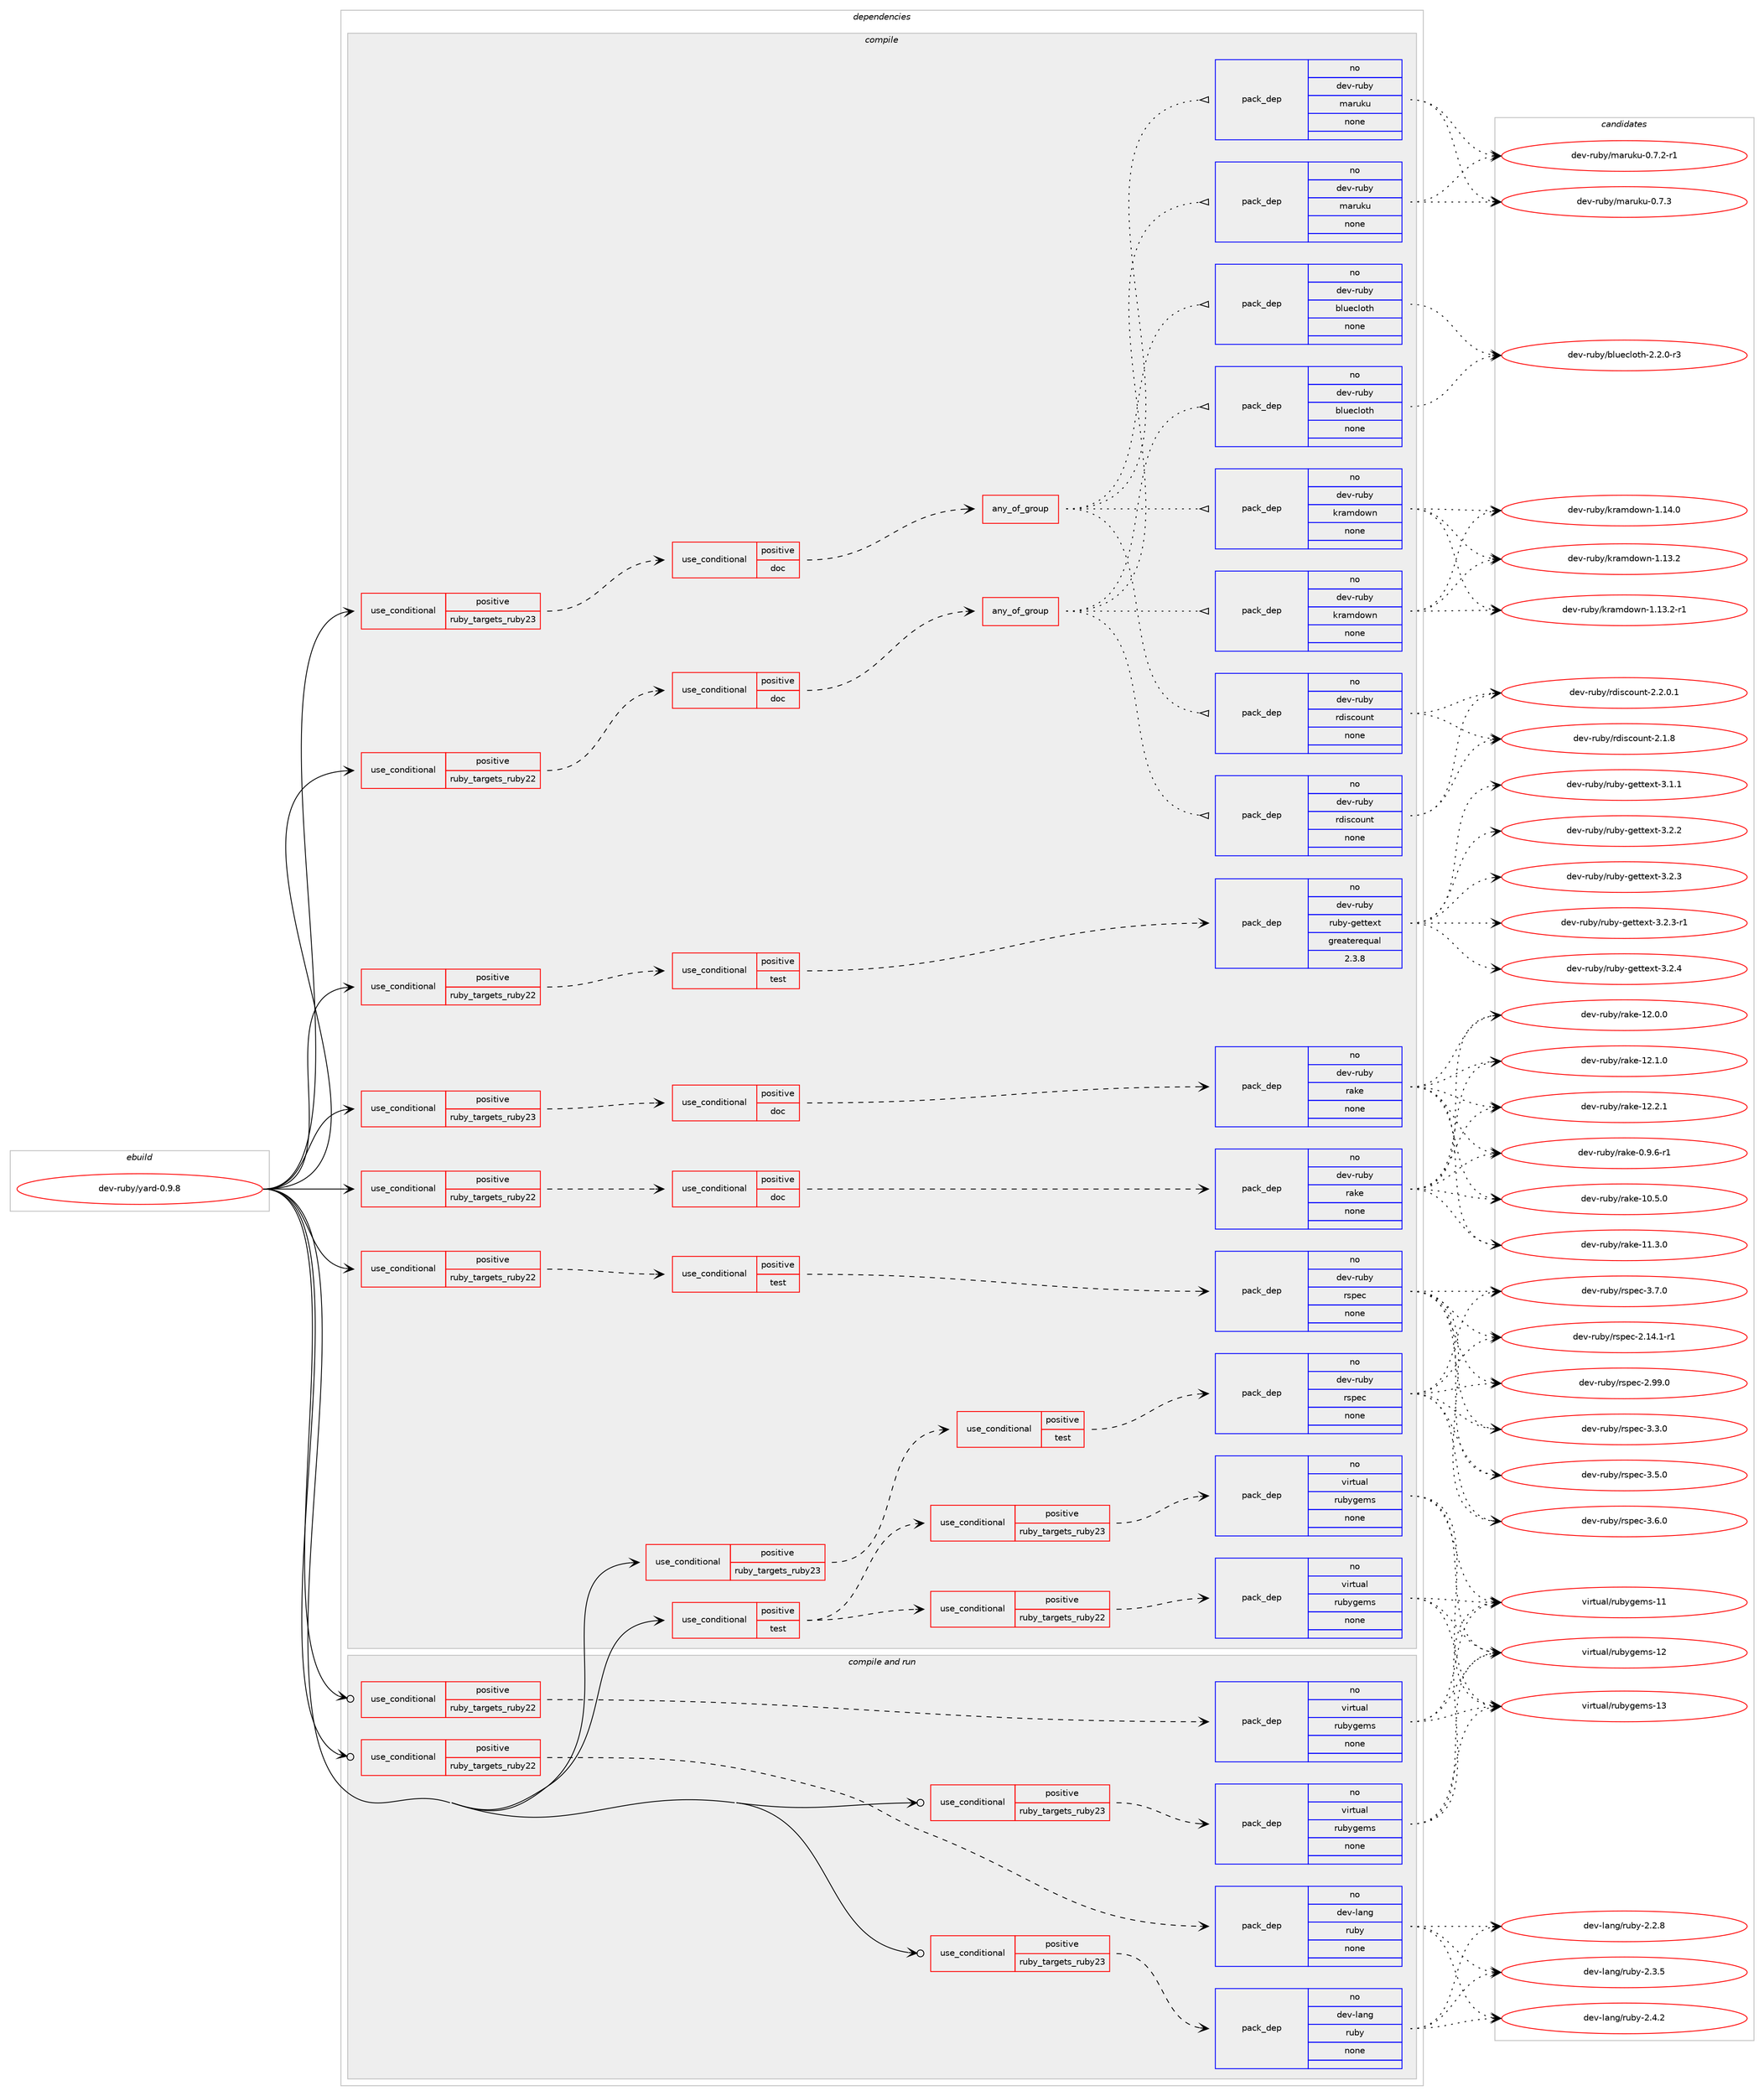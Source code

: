 digraph prolog {

# *************
# Graph options
# *************

newrank=true;
concentrate=true;
compound=true;
graph [rankdir=LR,fontname=Helvetica,fontsize=10,ranksep=1.5];#, ranksep=2.5, nodesep=0.2];
edge  [arrowhead=vee];
node  [fontname=Helvetica,fontsize=10];

# **********
# The ebuild
# **********

subgraph cluster_leftcol {
color=gray;
rank=same;
label=<<i>ebuild</i>>;
id [label="dev-ruby/yard-0.9.8", color=red, width=4, href="../dev-ruby/yard-0.9.8.svg"];
}

# ****************
# The dependencies
# ****************

subgraph cluster_midcol {
color=gray;
label=<<i>dependencies</i>>;
subgraph cluster_compile {
fillcolor="#eeeeee";
style=filled;
label=<<i>compile</i>>;
subgraph cond76922 {
dependency278542 [label=<<TABLE BORDER="0" CELLBORDER="1" CELLSPACING="0" CELLPADDING="4"><TR><TD ROWSPAN="3" CELLPADDING="10">use_conditional</TD></TR><TR><TD>positive</TD></TR><TR><TD>ruby_targets_ruby22</TD></TR></TABLE>>, shape=none, color=red];
subgraph cond76923 {
dependency278543 [label=<<TABLE BORDER="0" CELLBORDER="1" CELLSPACING="0" CELLPADDING="4"><TR><TD ROWSPAN="3" CELLPADDING="10">use_conditional</TD></TR><TR><TD>positive</TD></TR><TR><TD>doc</TD></TR></TABLE>>, shape=none, color=red];
subgraph any4075 {
dependency278544 [label=<<TABLE BORDER="0" CELLBORDER="1" CELLSPACING="0" CELLPADDING="4"><TR><TD CELLPADDING="10">any_of_group</TD></TR></TABLE>>, shape=none, color=red];subgraph pack197499 {
dependency278545 [label=<<TABLE BORDER="0" CELLBORDER="1" CELLSPACING="0" CELLPADDING="4" WIDTH="220"><TR><TD ROWSPAN="6" CELLPADDING="30">pack_dep</TD></TR><TR><TD WIDTH="110">no</TD></TR><TR><TD>dev-ruby</TD></TR><TR><TD>maruku</TD></TR><TR><TD>none</TD></TR><TR><TD></TD></TR></TABLE>>, shape=none, color=blue];
}
dependency278544:e -> dependency278545:w [weight=20,style="dotted",arrowhead="oinv"];
subgraph pack197500 {
dependency278546 [label=<<TABLE BORDER="0" CELLBORDER="1" CELLSPACING="0" CELLPADDING="4" WIDTH="220"><TR><TD ROWSPAN="6" CELLPADDING="30">pack_dep</TD></TR><TR><TD WIDTH="110">no</TD></TR><TR><TD>dev-ruby</TD></TR><TR><TD>rdiscount</TD></TR><TR><TD>none</TD></TR><TR><TD></TD></TR></TABLE>>, shape=none, color=blue];
}
dependency278544:e -> dependency278546:w [weight=20,style="dotted",arrowhead="oinv"];
subgraph pack197501 {
dependency278547 [label=<<TABLE BORDER="0" CELLBORDER="1" CELLSPACING="0" CELLPADDING="4" WIDTH="220"><TR><TD ROWSPAN="6" CELLPADDING="30">pack_dep</TD></TR><TR><TD WIDTH="110">no</TD></TR><TR><TD>dev-ruby</TD></TR><TR><TD>bluecloth</TD></TR><TR><TD>none</TD></TR><TR><TD></TD></TR></TABLE>>, shape=none, color=blue];
}
dependency278544:e -> dependency278547:w [weight=20,style="dotted",arrowhead="oinv"];
subgraph pack197502 {
dependency278548 [label=<<TABLE BORDER="0" CELLBORDER="1" CELLSPACING="0" CELLPADDING="4" WIDTH="220"><TR><TD ROWSPAN="6" CELLPADDING="30">pack_dep</TD></TR><TR><TD WIDTH="110">no</TD></TR><TR><TD>dev-ruby</TD></TR><TR><TD>kramdown</TD></TR><TR><TD>none</TD></TR><TR><TD></TD></TR></TABLE>>, shape=none, color=blue];
}
dependency278544:e -> dependency278548:w [weight=20,style="dotted",arrowhead="oinv"];
}
dependency278543:e -> dependency278544:w [weight=20,style="dashed",arrowhead="vee"];
}
dependency278542:e -> dependency278543:w [weight=20,style="dashed",arrowhead="vee"];
}
id:e -> dependency278542:w [weight=20,style="solid",arrowhead="vee"];
subgraph cond76924 {
dependency278549 [label=<<TABLE BORDER="0" CELLBORDER="1" CELLSPACING="0" CELLPADDING="4"><TR><TD ROWSPAN="3" CELLPADDING="10">use_conditional</TD></TR><TR><TD>positive</TD></TR><TR><TD>ruby_targets_ruby22</TD></TR></TABLE>>, shape=none, color=red];
subgraph cond76925 {
dependency278550 [label=<<TABLE BORDER="0" CELLBORDER="1" CELLSPACING="0" CELLPADDING="4"><TR><TD ROWSPAN="3" CELLPADDING="10">use_conditional</TD></TR><TR><TD>positive</TD></TR><TR><TD>doc</TD></TR></TABLE>>, shape=none, color=red];
subgraph pack197503 {
dependency278551 [label=<<TABLE BORDER="0" CELLBORDER="1" CELLSPACING="0" CELLPADDING="4" WIDTH="220"><TR><TD ROWSPAN="6" CELLPADDING="30">pack_dep</TD></TR><TR><TD WIDTH="110">no</TD></TR><TR><TD>dev-ruby</TD></TR><TR><TD>rake</TD></TR><TR><TD>none</TD></TR><TR><TD></TD></TR></TABLE>>, shape=none, color=blue];
}
dependency278550:e -> dependency278551:w [weight=20,style="dashed",arrowhead="vee"];
}
dependency278549:e -> dependency278550:w [weight=20,style="dashed",arrowhead="vee"];
}
id:e -> dependency278549:w [weight=20,style="solid",arrowhead="vee"];
subgraph cond76926 {
dependency278552 [label=<<TABLE BORDER="0" CELLBORDER="1" CELLSPACING="0" CELLPADDING="4"><TR><TD ROWSPAN="3" CELLPADDING="10">use_conditional</TD></TR><TR><TD>positive</TD></TR><TR><TD>ruby_targets_ruby22</TD></TR></TABLE>>, shape=none, color=red];
subgraph cond76927 {
dependency278553 [label=<<TABLE BORDER="0" CELLBORDER="1" CELLSPACING="0" CELLPADDING="4"><TR><TD ROWSPAN="3" CELLPADDING="10">use_conditional</TD></TR><TR><TD>positive</TD></TR><TR><TD>test</TD></TR></TABLE>>, shape=none, color=red];
subgraph pack197504 {
dependency278554 [label=<<TABLE BORDER="0" CELLBORDER="1" CELLSPACING="0" CELLPADDING="4" WIDTH="220"><TR><TD ROWSPAN="6" CELLPADDING="30">pack_dep</TD></TR><TR><TD WIDTH="110">no</TD></TR><TR><TD>dev-ruby</TD></TR><TR><TD>rspec</TD></TR><TR><TD>none</TD></TR><TR><TD></TD></TR></TABLE>>, shape=none, color=blue];
}
dependency278553:e -> dependency278554:w [weight=20,style="dashed",arrowhead="vee"];
}
dependency278552:e -> dependency278553:w [weight=20,style="dashed",arrowhead="vee"];
}
id:e -> dependency278552:w [weight=20,style="solid",arrowhead="vee"];
subgraph cond76928 {
dependency278555 [label=<<TABLE BORDER="0" CELLBORDER="1" CELLSPACING="0" CELLPADDING="4"><TR><TD ROWSPAN="3" CELLPADDING="10">use_conditional</TD></TR><TR><TD>positive</TD></TR><TR><TD>ruby_targets_ruby22</TD></TR></TABLE>>, shape=none, color=red];
subgraph cond76929 {
dependency278556 [label=<<TABLE BORDER="0" CELLBORDER="1" CELLSPACING="0" CELLPADDING="4"><TR><TD ROWSPAN="3" CELLPADDING="10">use_conditional</TD></TR><TR><TD>positive</TD></TR><TR><TD>test</TD></TR></TABLE>>, shape=none, color=red];
subgraph pack197505 {
dependency278557 [label=<<TABLE BORDER="0" CELLBORDER="1" CELLSPACING="0" CELLPADDING="4" WIDTH="220"><TR><TD ROWSPAN="6" CELLPADDING="30">pack_dep</TD></TR><TR><TD WIDTH="110">no</TD></TR><TR><TD>dev-ruby</TD></TR><TR><TD>ruby-gettext</TD></TR><TR><TD>greaterequal</TD></TR><TR><TD>2.3.8</TD></TR></TABLE>>, shape=none, color=blue];
}
dependency278556:e -> dependency278557:w [weight=20,style="dashed",arrowhead="vee"];
}
dependency278555:e -> dependency278556:w [weight=20,style="dashed",arrowhead="vee"];
}
id:e -> dependency278555:w [weight=20,style="solid",arrowhead="vee"];
subgraph cond76930 {
dependency278558 [label=<<TABLE BORDER="0" CELLBORDER="1" CELLSPACING="0" CELLPADDING="4"><TR><TD ROWSPAN="3" CELLPADDING="10">use_conditional</TD></TR><TR><TD>positive</TD></TR><TR><TD>ruby_targets_ruby23</TD></TR></TABLE>>, shape=none, color=red];
subgraph cond76931 {
dependency278559 [label=<<TABLE BORDER="0" CELLBORDER="1" CELLSPACING="0" CELLPADDING="4"><TR><TD ROWSPAN="3" CELLPADDING="10">use_conditional</TD></TR><TR><TD>positive</TD></TR><TR><TD>doc</TD></TR></TABLE>>, shape=none, color=red];
subgraph any4076 {
dependency278560 [label=<<TABLE BORDER="0" CELLBORDER="1" CELLSPACING="0" CELLPADDING="4"><TR><TD CELLPADDING="10">any_of_group</TD></TR></TABLE>>, shape=none, color=red];subgraph pack197506 {
dependency278561 [label=<<TABLE BORDER="0" CELLBORDER="1" CELLSPACING="0" CELLPADDING="4" WIDTH="220"><TR><TD ROWSPAN="6" CELLPADDING="30">pack_dep</TD></TR><TR><TD WIDTH="110">no</TD></TR><TR><TD>dev-ruby</TD></TR><TR><TD>maruku</TD></TR><TR><TD>none</TD></TR><TR><TD></TD></TR></TABLE>>, shape=none, color=blue];
}
dependency278560:e -> dependency278561:w [weight=20,style="dotted",arrowhead="oinv"];
subgraph pack197507 {
dependency278562 [label=<<TABLE BORDER="0" CELLBORDER="1" CELLSPACING="0" CELLPADDING="4" WIDTH="220"><TR><TD ROWSPAN="6" CELLPADDING="30">pack_dep</TD></TR><TR><TD WIDTH="110">no</TD></TR><TR><TD>dev-ruby</TD></TR><TR><TD>rdiscount</TD></TR><TR><TD>none</TD></TR><TR><TD></TD></TR></TABLE>>, shape=none, color=blue];
}
dependency278560:e -> dependency278562:w [weight=20,style="dotted",arrowhead="oinv"];
subgraph pack197508 {
dependency278563 [label=<<TABLE BORDER="0" CELLBORDER="1" CELLSPACING="0" CELLPADDING="4" WIDTH="220"><TR><TD ROWSPAN="6" CELLPADDING="30">pack_dep</TD></TR><TR><TD WIDTH="110">no</TD></TR><TR><TD>dev-ruby</TD></TR><TR><TD>bluecloth</TD></TR><TR><TD>none</TD></TR><TR><TD></TD></TR></TABLE>>, shape=none, color=blue];
}
dependency278560:e -> dependency278563:w [weight=20,style="dotted",arrowhead="oinv"];
subgraph pack197509 {
dependency278564 [label=<<TABLE BORDER="0" CELLBORDER="1" CELLSPACING="0" CELLPADDING="4" WIDTH="220"><TR><TD ROWSPAN="6" CELLPADDING="30">pack_dep</TD></TR><TR><TD WIDTH="110">no</TD></TR><TR><TD>dev-ruby</TD></TR><TR><TD>kramdown</TD></TR><TR><TD>none</TD></TR><TR><TD></TD></TR></TABLE>>, shape=none, color=blue];
}
dependency278560:e -> dependency278564:w [weight=20,style="dotted",arrowhead="oinv"];
}
dependency278559:e -> dependency278560:w [weight=20,style="dashed",arrowhead="vee"];
}
dependency278558:e -> dependency278559:w [weight=20,style="dashed",arrowhead="vee"];
}
id:e -> dependency278558:w [weight=20,style="solid",arrowhead="vee"];
subgraph cond76932 {
dependency278565 [label=<<TABLE BORDER="0" CELLBORDER="1" CELLSPACING="0" CELLPADDING="4"><TR><TD ROWSPAN="3" CELLPADDING="10">use_conditional</TD></TR><TR><TD>positive</TD></TR><TR><TD>ruby_targets_ruby23</TD></TR></TABLE>>, shape=none, color=red];
subgraph cond76933 {
dependency278566 [label=<<TABLE BORDER="0" CELLBORDER="1" CELLSPACING="0" CELLPADDING="4"><TR><TD ROWSPAN="3" CELLPADDING="10">use_conditional</TD></TR><TR><TD>positive</TD></TR><TR><TD>doc</TD></TR></TABLE>>, shape=none, color=red];
subgraph pack197510 {
dependency278567 [label=<<TABLE BORDER="0" CELLBORDER="1" CELLSPACING="0" CELLPADDING="4" WIDTH="220"><TR><TD ROWSPAN="6" CELLPADDING="30">pack_dep</TD></TR><TR><TD WIDTH="110">no</TD></TR><TR><TD>dev-ruby</TD></TR><TR><TD>rake</TD></TR><TR><TD>none</TD></TR><TR><TD></TD></TR></TABLE>>, shape=none, color=blue];
}
dependency278566:e -> dependency278567:w [weight=20,style="dashed",arrowhead="vee"];
}
dependency278565:e -> dependency278566:w [weight=20,style="dashed",arrowhead="vee"];
}
id:e -> dependency278565:w [weight=20,style="solid",arrowhead="vee"];
subgraph cond76934 {
dependency278568 [label=<<TABLE BORDER="0" CELLBORDER="1" CELLSPACING="0" CELLPADDING="4"><TR><TD ROWSPAN="3" CELLPADDING="10">use_conditional</TD></TR><TR><TD>positive</TD></TR><TR><TD>ruby_targets_ruby23</TD></TR></TABLE>>, shape=none, color=red];
subgraph cond76935 {
dependency278569 [label=<<TABLE BORDER="0" CELLBORDER="1" CELLSPACING="0" CELLPADDING="4"><TR><TD ROWSPAN="3" CELLPADDING="10">use_conditional</TD></TR><TR><TD>positive</TD></TR><TR><TD>test</TD></TR></TABLE>>, shape=none, color=red];
subgraph pack197511 {
dependency278570 [label=<<TABLE BORDER="0" CELLBORDER="1" CELLSPACING="0" CELLPADDING="4" WIDTH="220"><TR><TD ROWSPAN="6" CELLPADDING="30">pack_dep</TD></TR><TR><TD WIDTH="110">no</TD></TR><TR><TD>dev-ruby</TD></TR><TR><TD>rspec</TD></TR><TR><TD>none</TD></TR><TR><TD></TD></TR></TABLE>>, shape=none, color=blue];
}
dependency278569:e -> dependency278570:w [weight=20,style="dashed",arrowhead="vee"];
}
dependency278568:e -> dependency278569:w [weight=20,style="dashed",arrowhead="vee"];
}
id:e -> dependency278568:w [weight=20,style="solid",arrowhead="vee"];
subgraph cond76936 {
dependency278571 [label=<<TABLE BORDER="0" CELLBORDER="1" CELLSPACING="0" CELLPADDING="4"><TR><TD ROWSPAN="3" CELLPADDING="10">use_conditional</TD></TR><TR><TD>positive</TD></TR><TR><TD>test</TD></TR></TABLE>>, shape=none, color=red];
subgraph cond76937 {
dependency278572 [label=<<TABLE BORDER="0" CELLBORDER="1" CELLSPACING="0" CELLPADDING="4"><TR><TD ROWSPAN="3" CELLPADDING="10">use_conditional</TD></TR><TR><TD>positive</TD></TR><TR><TD>ruby_targets_ruby22</TD></TR></TABLE>>, shape=none, color=red];
subgraph pack197512 {
dependency278573 [label=<<TABLE BORDER="0" CELLBORDER="1" CELLSPACING="0" CELLPADDING="4" WIDTH="220"><TR><TD ROWSPAN="6" CELLPADDING="30">pack_dep</TD></TR><TR><TD WIDTH="110">no</TD></TR><TR><TD>virtual</TD></TR><TR><TD>rubygems</TD></TR><TR><TD>none</TD></TR><TR><TD></TD></TR></TABLE>>, shape=none, color=blue];
}
dependency278572:e -> dependency278573:w [weight=20,style="dashed",arrowhead="vee"];
}
dependency278571:e -> dependency278572:w [weight=20,style="dashed",arrowhead="vee"];
subgraph cond76938 {
dependency278574 [label=<<TABLE BORDER="0" CELLBORDER="1" CELLSPACING="0" CELLPADDING="4"><TR><TD ROWSPAN="3" CELLPADDING="10">use_conditional</TD></TR><TR><TD>positive</TD></TR><TR><TD>ruby_targets_ruby23</TD></TR></TABLE>>, shape=none, color=red];
subgraph pack197513 {
dependency278575 [label=<<TABLE BORDER="0" CELLBORDER="1" CELLSPACING="0" CELLPADDING="4" WIDTH="220"><TR><TD ROWSPAN="6" CELLPADDING="30">pack_dep</TD></TR><TR><TD WIDTH="110">no</TD></TR><TR><TD>virtual</TD></TR><TR><TD>rubygems</TD></TR><TR><TD>none</TD></TR><TR><TD></TD></TR></TABLE>>, shape=none, color=blue];
}
dependency278574:e -> dependency278575:w [weight=20,style="dashed",arrowhead="vee"];
}
dependency278571:e -> dependency278574:w [weight=20,style="dashed",arrowhead="vee"];
}
id:e -> dependency278571:w [weight=20,style="solid",arrowhead="vee"];
}
subgraph cluster_compileandrun {
fillcolor="#eeeeee";
style=filled;
label=<<i>compile and run</i>>;
subgraph cond76939 {
dependency278576 [label=<<TABLE BORDER="0" CELLBORDER="1" CELLSPACING="0" CELLPADDING="4"><TR><TD ROWSPAN="3" CELLPADDING="10">use_conditional</TD></TR><TR><TD>positive</TD></TR><TR><TD>ruby_targets_ruby22</TD></TR></TABLE>>, shape=none, color=red];
subgraph pack197514 {
dependency278577 [label=<<TABLE BORDER="0" CELLBORDER="1" CELLSPACING="0" CELLPADDING="4" WIDTH="220"><TR><TD ROWSPAN="6" CELLPADDING="30">pack_dep</TD></TR><TR><TD WIDTH="110">no</TD></TR><TR><TD>dev-lang</TD></TR><TR><TD>ruby</TD></TR><TR><TD>none</TD></TR><TR><TD></TD></TR></TABLE>>, shape=none, color=blue];
}
dependency278576:e -> dependency278577:w [weight=20,style="dashed",arrowhead="vee"];
}
id:e -> dependency278576:w [weight=20,style="solid",arrowhead="odotvee"];
subgraph cond76940 {
dependency278578 [label=<<TABLE BORDER="0" CELLBORDER="1" CELLSPACING="0" CELLPADDING="4"><TR><TD ROWSPAN="3" CELLPADDING="10">use_conditional</TD></TR><TR><TD>positive</TD></TR><TR><TD>ruby_targets_ruby22</TD></TR></TABLE>>, shape=none, color=red];
subgraph pack197515 {
dependency278579 [label=<<TABLE BORDER="0" CELLBORDER="1" CELLSPACING="0" CELLPADDING="4" WIDTH="220"><TR><TD ROWSPAN="6" CELLPADDING="30">pack_dep</TD></TR><TR><TD WIDTH="110">no</TD></TR><TR><TD>virtual</TD></TR><TR><TD>rubygems</TD></TR><TR><TD>none</TD></TR><TR><TD></TD></TR></TABLE>>, shape=none, color=blue];
}
dependency278578:e -> dependency278579:w [weight=20,style="dashed",arrowhead="vee"];
}
id:e -> dependency278578:w [weight=20,style="solid",arrowhead="odotvee"];
subgraph cond76941 {
dependency278580 [label=<<TABLE BORDER="0" CELLBORDER="1" CELLSPACING="0" CELLPADDING="4"><TR><TD ROWSPAN="3" CELLPADDING="10">use_conditional</TD></TR><TR><TD>positive</TD></TR><TR><TD>ruby_targets_ruby23</TD></TR></TABLE>>, shape=none, color=red];
subgraph pack197516 {
dependency278581 [label=<<TABLE BORDER="0" CELLBORDER="1" CELLSPACING="0" CELLPADDING="4" WIDTH="220"><TR><TD ROWSPAN="6" CELLPADDING="30">pack_dep</TD></TR><TR><TD WIDTH="110">no</TD></TR><TR><TD>dev-lang</TD></TR><TR><TD>ruby</TD></TR><TR><TD>none</TD></TR><TR><TD></TD></TR></TABLE>>, shape=none, color=blue];
}
dependency278580:e -> dependency278581:w [weight=20,style="dashed",arrowhead="vee"];
}
id:e -> dependency278580:w [weight=20,style="solid",arrowhead="odotvee"];
subgraph cond76942 {
dependency278582 [label=<<TABLE BORDER="0" CELLBORDER="1" CELLSPACING="0" CELLPADDING="4"><TR><TD ROWSPAN="3" CELLPADDING="10">use_conditional</TD></TR><TR><TD>positive</TD></TR><TR><TD>ruby_targets_ruby23</TD></TR></TABLE>>, shape=none, color=red];
subgraph pack197517 {
dependency278583 [label=<<TABLE BORDER="0" CELLBORDER="1" CELLSPACING="0" CELLPADDING="4" WIDTH="220"><TR><TD ROWSPAN="6" CELLPADDING="30">pack_dep</TD></TR><TR><TD WIDTH="110">no</TD></TR><TR><TD>virtual</TD></TR><TR><TD>rubygems</TD></TR><TR><TD>none</TD></TR><TR><TD></TD></TR></TABLE>>, shape=none, color=blue];
}
dependency278582:e -> dependency278583:w [weight=20,style="dashed",arrowhead="vee"];
}
id:e -> dependency278582:w [weight=20,style="solid",arrowhead="odotvee"];
}
subgraph cluster_run {
fillcolor="#eeeeee";
style=filled;
label=<<i>run</i>>;
}
}

# **************
# The candidates
# **************

subgraph cluster_choices {
rank=same;
color=gray;
label=<<i>candidates</i>>;

subgraph choice197499 {
color=black;
nodesep=1;
choice100101118451141179812147109971141171071174548465546504511449 [label="dev-ruby/maruku-0.7.2-r1", color=red, width=4,href="../dev-ruby/maruku-0.7.2-r1.svg"];
choice10010111845114117981214710997114117107117454846554651 [label="dev-ruby/maruku-0.7.3", color=red, width=4,href="../dev-ruby/maruku-0.7.3.svg"];
dependency278545:e -> choice100101118451141179812147109971141171071174548465546504511449:w [style=dotted,weight="100"];
dependency278545:e -> choice10010111845114117981214710997114117107117454846554651:w [style=dotted,weight="100"];
}
subgraph choice197500 {
color=black;
nodesep=1;
choice10010111845114117981214711410010511599111117110116455046494656 [label="dev-ruby/rdiscount-2.1.8", color=red, width=4,href="../dev-ruby/rdiscount-2.1.8.svg"];
choice100101118451141179812147114100105115991111171101164550465046484649 [label="dev-ruby/rdiscount-2.2.0.1", color=red, width=4,href="../dev-ruby/rdiscount-2.2.0.1.svg"];
dependency278546:e -> choice10010111845114117981214711410010511599111117110116455046494656:w [style=dotted,weight="100"];
dependency278546:e -> choice100101118451141179812147114100105115991111171101164550465046484649:w [style=dotted,weight="100"];
}
subgraph choice197501 {
color=black;
nodesep=1;
choice10010111845114117981214798108117101991081111161044550465046484511451 [label="dev-ruby/bluecloth-2.2.0-r3", color=red, width=4,href="../dev-ruby/bluecloth-2.2.0-r3.svg"];
dependency278547:e -> choice10010111845114117981214798108117101991081111161044550465046484511451:w [style=dotted,weight="100"];
}
subgraph choice197502 {
color=black;
nodesep=1;
choice1001011184511411798121471071149710910011111911045494649514650 [label="dev-ruby/kramdown-1.13.2", color=red, width=4,href="../dev-ruby/kramdown-1.13.2.svg"];
choice10010111845114117981214710711497109100111119110454946495146504511449 [label="dev-ruby/kramdown-1.13.2-r1", color=red, width=4,href="../dev-ruby/kramdown-1.13.2-r1.svg"];
choice1001011184511411798121471071149710910011111911045494649524648 [label="dev-ruby/kramdown-1.14.0", color=red, width=4,href="../dev-ruby/kramdown-1.14.0.svg"];
dependency278548:e -> choice1001011184511411798121471071149710910011111911045494649514650:w [style=dotted,weight="100"];
dependency278548:e -> choice10010111845114117981214710711497109100111119110454946495146504511449:w [style=dotted,weight="100"];
dependency278548:e -> choice1001011184511411798121471071149710910011111911045494649524648:w [style=dotted,weight="100"];
}
subgraph choice197503 {
color=black;
nodesep=1;
choice100101118451141179812147114971071014548465746544511449 [label="dev-ruby/rake-0.9.6-r1", color=red, width=4,href="../dev-ruby/rake-0.9.6-r1.svg"];
choice1001011184511411798121471149710710145494846534648 [label="dev-ruby/rake-10.5.0", color=red, width=4,href="../dev-ruby/rake-10.5.0.svg"];
choice1001011184511411798121471149710710145494946514648 [label="dev-ruby/rake-11.3.0", color=red, width=4,href="../dev-ruby/rake-11.3.0.svg"];
choice1001011184511411798121471149710710145495046484648 [label="dev-ruby/rake-12.0.0", color=red, width=4,href="../dev-ruby/rake-12.0.0.svg"];
choice1001011184511411798121471149710710145495046494648 [label="dev-ruby/rake-12.1.0", color=red, width=4,href="../dev-ruby/rake-12.1.0.svg"];
choice1001011184511411798121471149710710145495046504649 [label="dev-ruby/rake-12.2.1", color=red, width=4,href="../dev-ruby/rake-12.2.1.svg"];
dependency278551:e -> choice100101118451141179812147114971071014548465746544511449:w [style=dotted,weight="100"];
dependency278551:e -> choice1001011184511411798121471149710710145494846534648:w [style=dotted,weight="100"];
dependency278551:e -> choice1001011184511411798121471149710710145494946514648:w [style=dotted,weight="100"];
dependency278551:e -> choice1001011184511411798121471149710710145495046484648:w [style=dotted,weight="100"];
dependency278551:e -> choice1001011184511411798121471149710710145495046494648:w [style=dotted,weight="100"];
dependency278551:e -> choice1001011184511411798121471149710710145495046504649:w [style=dotted,weight="100"];
}
subgraph choice197504 {
color=black;
nodesep=1;
choice10010111845114117981214711411511210199455046495246494511449 [label="dev-ruby/rspec-2.14.1-r1", color=red, width=4,href="../dev-ruby/rspec-2.14.1-r1.svg"];
choice1001011184511411798121471141151121019945504657574648 [label="dev-ruby/rspec-2.99.0", color=red, width=4,href="../dev-ruby/rspec-2.99.0.svg"];
choice10010111845114117981214711411511210199455146514648 [label="dev-ruby/rspec-3.3.0", color=red, width=4,href="../dev-ruby/rspec-3.3.0.svg"];
choice10010111845114117981214711411511210199455146534648 [label="dev-ruby/rspec-3.5.0", color=red, width=4,href="../dev-ruby/rspec-3.5.0.svg"];
choice10010111845114117981214711411511210199455146544648 [label="dev-ruby/rspec-3.6.0", color=red, width=4,href="../dev-ruby/rspec-3.6.0.svg"];
choice10010111845114117981214711411511210199455146554648 [label="dev-ruby/rspec-3.7.0", color=red, width=4,href="../dev-ruby/rspec-3.7.0.svg"];
dependency278554:e -> choice10010111845114117981214711411511210199455046495246494511449:w [style=dotted,weight="100"];
dependency278554:e -> choice1001011184511411798121471141151121019945504657574648:w [style=dotted,weight="100"];
dependency278554:e -> choice10010111845114117981214711411511210199455146514648:w [style=dotted,weight="100"];
dependency278554:e -> choice10010111845114117981214711411511210199455146534648:w [style=dotted,weight="100"];
dependency278554:e -> choice10010111845114117981214711411511210199455146544648:w [style=dotted,weight="100"];
dependency278554:e -> choice10010111845114117981214711411511210199455146554648:w [style=dotted,weight="100"];
}
subgraph choice197505 {
color=black;
nodesep=1;
choice1001011184511411798121471141179812145103101116116101120116455146494649 [label="dev-ruby/ruby-gettext-3.1.1", color=red, width=4,href="../dev-ruby/ruby-gettext-3.1.1.svg"];
choice1001011184511411798121471141179812145103101116116101120116455146504650 [label="dev-ruby/ruby-gettext-3.2.2", color=red, width=4,href="../dev-ruby/ruby-gettext-3.2.2.svg"];
choice1001011184511411798121471141179812145103101116116101120116455146504651 [label="dev-ruby/ruby-gettext-3.2.3", color=red, width=4,href="../dev-ruby/ruby-gettext-3.2.3.svg"];
choice10010111845114117981214711411798121451031011161161011201164551465046514511449 [label="dev-ruby/ruby-gettext-3.2.3-r1", color=red, width=4,href="../dev-ruby/ruby-gettext-3.2.3-r1.svg"];
choice1001011184511411798121471141179812145103101116116101120116455146504652 [label="dev-ruby/ruby-gettext-3.2.4", color=red, width=4,href="../dev-ruby/ruby-gettext-3.2.4.svg"];
dependency278557:e -> choice1001011184511411798121471141179812145103101116116101120116455146494649:w [style=dotted,weight="100"];
dependency278557:e -> choice1001011184511411798121471141179812145103101116116101120116455146504650:w [style=dotted,weight="100"];
dependency278557:e -> choice1001011184511411798121471141179812145103101116116101120116455146504651:w [style=dotted,weight="100"];
dependency278557:e -> choice10010111845114117981214711411798121451031011161161011201164551465046514511449:w [style=dotted,weight="100"];
dependency278557:e -> choice1001011184511411798121471141179812145103101116116101120116455146504652:w [style=dotted,weight="100"];
}
subgraph choice197506 {
color=black;
nodesep=1;
choice100101118451141179812147109971141171071174548465546504511449 [label="dev-ruby/maruku-0.7.2-r1", color=red, width=4,href="../dev-ruby/maruku-0.7.2-r1.svg"];
choice10010111845114117981214710997114117107117454846554651 [label="dev-ruby/maruku-0.7.3", color=red, width=4,href="../dev-ruby/maruku-0.7.3.svg"];
dependency278561:e -> choice100101118451141179812147109971141171071174548465546504511449:w [style=dotted,weight="100"];
dependency278561:e -> choice10010111845114117981214710997114117107117454846554651:w [style=dotted,weight="100"];
}
subgraph choice197507 {
color=black;
nodesep=1;
choice10010111845114117981214711410010511599111117110116455046494656 [label="dev-ruby/rdiscount-2.1.8", color=red, width=4,href="../dev-ruby/rdiscount-2.1.8.svg"];
choice100101118451141179812147114100105115991111171101164550465046484649 [label="dev-ruby/rdiscount-2.2.0.1", color=red, width=4,href="../dev-ruby/rdiscount-2.2.0.1.svg"];
dependency278562:e -> choice10010111845114117981214711410010511599111117110116455046494656:w [style=dotted,weight="100"];
dependency278562:e -> choice100101118451141179812147114100105115991111171101164550465046484649:w [style=dotted,weight="100"];
}
subgraph choice197508 {
color=black;
nodesep=1;
choice10010111845114117981214798108117101991081111161044550465046484511451 [label="dev-ruby/bluecloth-2.2.0-r3", color=red, width=4,href="../dev-ruby/bluecloth-2.2.0-r3.svg"];
dependency278563:e -> choice10010111845114117981214798108117101991081111161044550465046484511451:w [style=dotted,weight="100"];
}
subgraph choice197509 {
color=black;
nodesep=1;
choice1001011184511411798121471071149710910011111911045494649514650 [label="dev-ruby/kramdown-1.13.2", color=red, width=4,href="../dev-ruby/kramdown-1.13.2.svg"];
choice10010111845114117981214710711497109100111119110454946495146504511449 [label="dev-ruby/kramdown-1.13.2-r1", color=red, width=4,href="../dev-ruby/kramdown-1.13.2-r1.svg"];
choice1001011184511411798121471071149710910011111911045494649524648 [label="dev-ruby/kramdown-1.14.0", color=red, width=4,href="../dev-ruby/kramdown-1.14.0.svg"];
dependency278564:e -> choice1001011184511411798121471071149710910011111911045494649514650:w [style=dotted,weight="100"];
dependency278564:e -> choice10010111845114117981214710711497109100111119110454946495146504511449:w [style=dotted,weight="100"];
dependency278564:e -> choice1001011184511411798121471071149710910011111911045494649524648:w [style=dotted,weight="100"];
}
subgraph choice197510 {
color=black;
nodesep=1;
choice100101118451141179812147114971071014548465746544511449 [label="dev-ruby/rake-0.9.6-r1", color=red, width=4,href="../dev-ruby/rake-0.9.6-r1.svg"];
choice1001011184511411798121471149710710145494846534648 [label="dev-ruby/rake-10.5.0", color=red, width=4,href="../dev-ruby/rake-10.5.0.svg"];
choice1001011184511411798121471149710710145494946514648 [label="dev-ruby/rake-11.3.0", color=red, width=4,href="../dev-ruby/rake-11.3.0.svg"];
choice1001011184511411798121471149710710145495046484648 [label="dev-ruby/rake-12.0.0", color=red, width=4,href="../dev-ruby/rake-12.0.0.svg"];
choice1001011184511411798121471149710710145495046494648 [label="dev-ruby/rake-12.1.0", color=red, width=4,href="../dev-ruby/rake-12.1.0.svg"];
choice1001011184511411798121471149710710145495046504649 [label="dev-ruby/rake-12.2.1", color=red, width=4,href="../dev-ruby/rake-12.2.1.svg"];
dependency278567:e -> choice100101118451141179812147114971071014548465746544511449:w [style=dotted,weight="100"];
dependency278567:e -> choice1001011184511411798121471149710710145494846534648:w [style=dotted,weight="100"];
dependency278567:e -> choice1001011184511411798121471149710710145494946514648:w [style=dotted,weight="100"];
dependency278567:e -> choice1001011184511411798121471149710710145495046484648:w [style=dotted,weight="100"];
dependency278567:e -> choice1001011184511411798121471149710710145495046494648:w [style=dotted,weight="100"];
dependency278567:e -> choice1001011184511411798121471149710710145495046504649:w [style=dotted,weight="100"];
}
subgraph choice197511 {
color=black;
nodesep=1;
choice10010111845114117981214711411511210199455046495246494511449 [label="dev-ruby/rspec-2.14.1-r1", color=red, width=4,href="../dev-ruby/rspec-2.14.1-r1.svg"];
choice1001011184511411798121471141151121019945504657574648 [label="dev-ruby/rspec-2.99.0", color=red, width=4,href="../dev-ruby/rspec-2.99.0.svg"];
choice10010111845114117981214711411511210199455146514648 [label="dev-ruby/rspec-3.3.0", color=red, width=4,href="../dev-ruby/rspec-3.3.0.svg"];
choice10010111845114117981214711411511210199455146534648 [label="dev-ruby/rspec-3.5.0", color=red, width=4,href="../dev-ruby/rspec-3.5.0.svg"];
choice10010111845114117981214711411511210199455146544648 [label="dev-ruby/rspec-3.6.0", color=red, width=4,href="../dev-ruby/rspec-3.6.0.svg"];
choice10010111845114117981214711411511210199455146554648 [label="dev-ruby/rspec-3.7.0", color=red, width=4,href="../dev-ruby/rspec-3.7.0.svg"];
dependency278570:e -> choice10010111845114117981214711411511210199455046495246494511449:w [style=dotted,weight="100"];
dependency278570:e -> choice1001011184511411798121471141151121019945504657574648:w [style=dotted,weight="100"];
dependency278570:e -> choice10010111845114117981214711411511210199455146514648:w [style=dotted,weight="100"];
dependency278570:e -> choice10010111845114117981214711411511210199455146534648:w [style=dotted,weight="100"];
dependency278570:e -> choice10010111845114117981214711411511210199455146544648:w [style=dotted,weight="100"];
dependency278570:e -> choice10010111845114117981214711411511210199455146554648:w [style=dotted,weight="100"];
}
subgraph choice197512 {
color=black;
nodesep=1;
choice118105114116117971084711411798121103101109115454949 [label="virtual/rubygems-11", color=red, width=4,href="../virtual/rubygems-11.svg"];
choice118105114116117971084711411798121103101109115454950 [label="virtual/rubygems-12", color=red, width=4,href="../virtual/rubygems-12.svg"];
choice118105114116117971084711411798121103101109115454951 [label="virtual/rubygems-13", color=red, width=4,href="../virtual/rubygems-13.svg"];
dependency278573:e -> choice118105114116117971084711411798121103101109115454949:w [style=dotted,weight="100"];
dependency278573:e -> choice118105114116117971084711411798121103101109115454950:w [style=dotted,weight="100"];
dependency278573:e -> choice118105114116117971084711411798121103101109115454951:w [style=dotted,weight="100"];
}
subgraph choice197513 {
color=black;
nodesep=1;
choice118105114116117971084711411798121103101109115454949 [label="virtual/rubygems-11", color=red, width=4,href="../virtual/rubygems-11.svg"];
choice118105114116117971084711411798121103101109115454950 [label="virtual/rubygems-12", color=red, width=4,href="../virtual/rubygems-12.svg"];
choice118105114116117971084711411798121103101109115454951 [label="virtual/rubygems-13", color=red, width=4,href="../virtual/rubygems-13.svg"];
dependency278575:e -> choice118105114116117971084711411798121103101109115454949:w [style=dotted,weight="100"];
dependency278575:e -> choice118105114116117971084711411798121103101109115454950:w [style=dotted,weight="100"];
dependency278575:e -> choice118105114116117971084711411798121103101109115454951:w [style=dotted,weight="100"];
}
subgraph choice197514 {
color=black;
nodesep=1;
choice10010111845108971101034711411798121455046504656 [label="dev-lang/ruby-2.2.8", color=red, width=4,href="../dev-lang/ruby-2.2.8.svg"];
choice10010111845108971101034711411798121455046514653 [label="dev-lang/ruby-2.3.5", color=red, width=4,href="../dev-lang/ruby-2.3.5.svg"];
choice10010111845108971101034711411798121455046524650 [label="dev-lang/ruby-2.4.2", color=red, width=4,href="../dev-lang/ruby-2.4.2.svg"];
dependency278577:e -> choice10010111845108971101034711411798121455046504656:w [style=dotted,weight="100"];
dependency278577:e -> choice10010111845108971101034711411798121455046514653:w [style=dotted,weight="100"];
dependency278577:e -> choice10010111845108971101034711411798121455046524650:w [style=dotted,weight="100"];
}
subgraph choice197515 {
color=black;
nodesep=1;
choice118105114116117971084711411798121103101109115454949 [label="virtual/rubygems-11", color=red, width=4,href="../virtual/rubygems-11.svg"];
choice118105114116117971084711411798121103101109115454950 [label="virtual/rubygems-12", color=red, width=4,href="../virtual/rubygems-12.svg"];
choice118105114116117971084711411798121103101109115454951 [label="virtual/rubygems-13", color=red, width=4,href="../virtual/rubygems-13.svg"];
dependency278579:e -> choice118105114116117971084711411798121103101109115454949:w [style=dotted,weight="100"];
dependency278579:e -> choice118105114116117971084711411798121103101109115454950:w [style=dotted,weight="100"];
dependency278579:e -> choice118105114116117971084711411798121103101109115454951:w [style=dotted,weight="100"];
}
subgraph choice197516 {
color=black;
nodesep=1;
choice10010111845108971101034711411798121455046504656 [label="dev-lang/ruby-2.2.8", color=red, width=4,href="../dev-lang/ruby-2.2.8.svg"];
choice10010111845108971101034711411798121455046514653 [label="dev-lang/ruby-2.3.5", color=red, width=4,href="../dev-lang/ruby-2.3.5.svg"];
choice10010111845108971101034711411798121455046524650 [label="dev-lang/ruby-2.4.2", color=red, width=4,href="../dev-lang/ruby-2.4.2.svg"];
dependency278581:e -> choice10010111845108971101034711411798121455046504656:w [style=dotted,weight="100"];
dependency278581:e -> choice10010111845108971101034711411798121455046514653:w [style=dotted,weight="100"];
dependency278581:e -> choice10010111845108971101034711411798121455046524650:w [style=dotted,weight="100"];
}
subgraph choice197517 {
color=black;
nodesep=1;
choice118105114116117971084711411798121103101109115454949 [label="virtual/rubygems-11", color=red, width=4,href="../virtual/rubygems-11.svg"];
choice118105114116117971084711411798121103101109115454950 [label="virtual/rubygems-12", color=red, width=4,href="../virtual/rubygems-12.svg"];
choice118105114116117971084711411798121103101109115454951 [label="virtual/rubygems-13", color=red, width=4,href="../virtual/rubygems-13.svg"];
dependency278583:e -> choice118105114116117971084711411798121103101109115454949:w [style=dotted,weight="100"];
dependency278583:e -> choice118105114116117971084711411798121103101109115454950:w [style=dotted,weight="100"];
dependency278583:e -> choice118105114116117971084711411798121103101109115454951:w [style=dotted,weight="100"];
}
}

}
